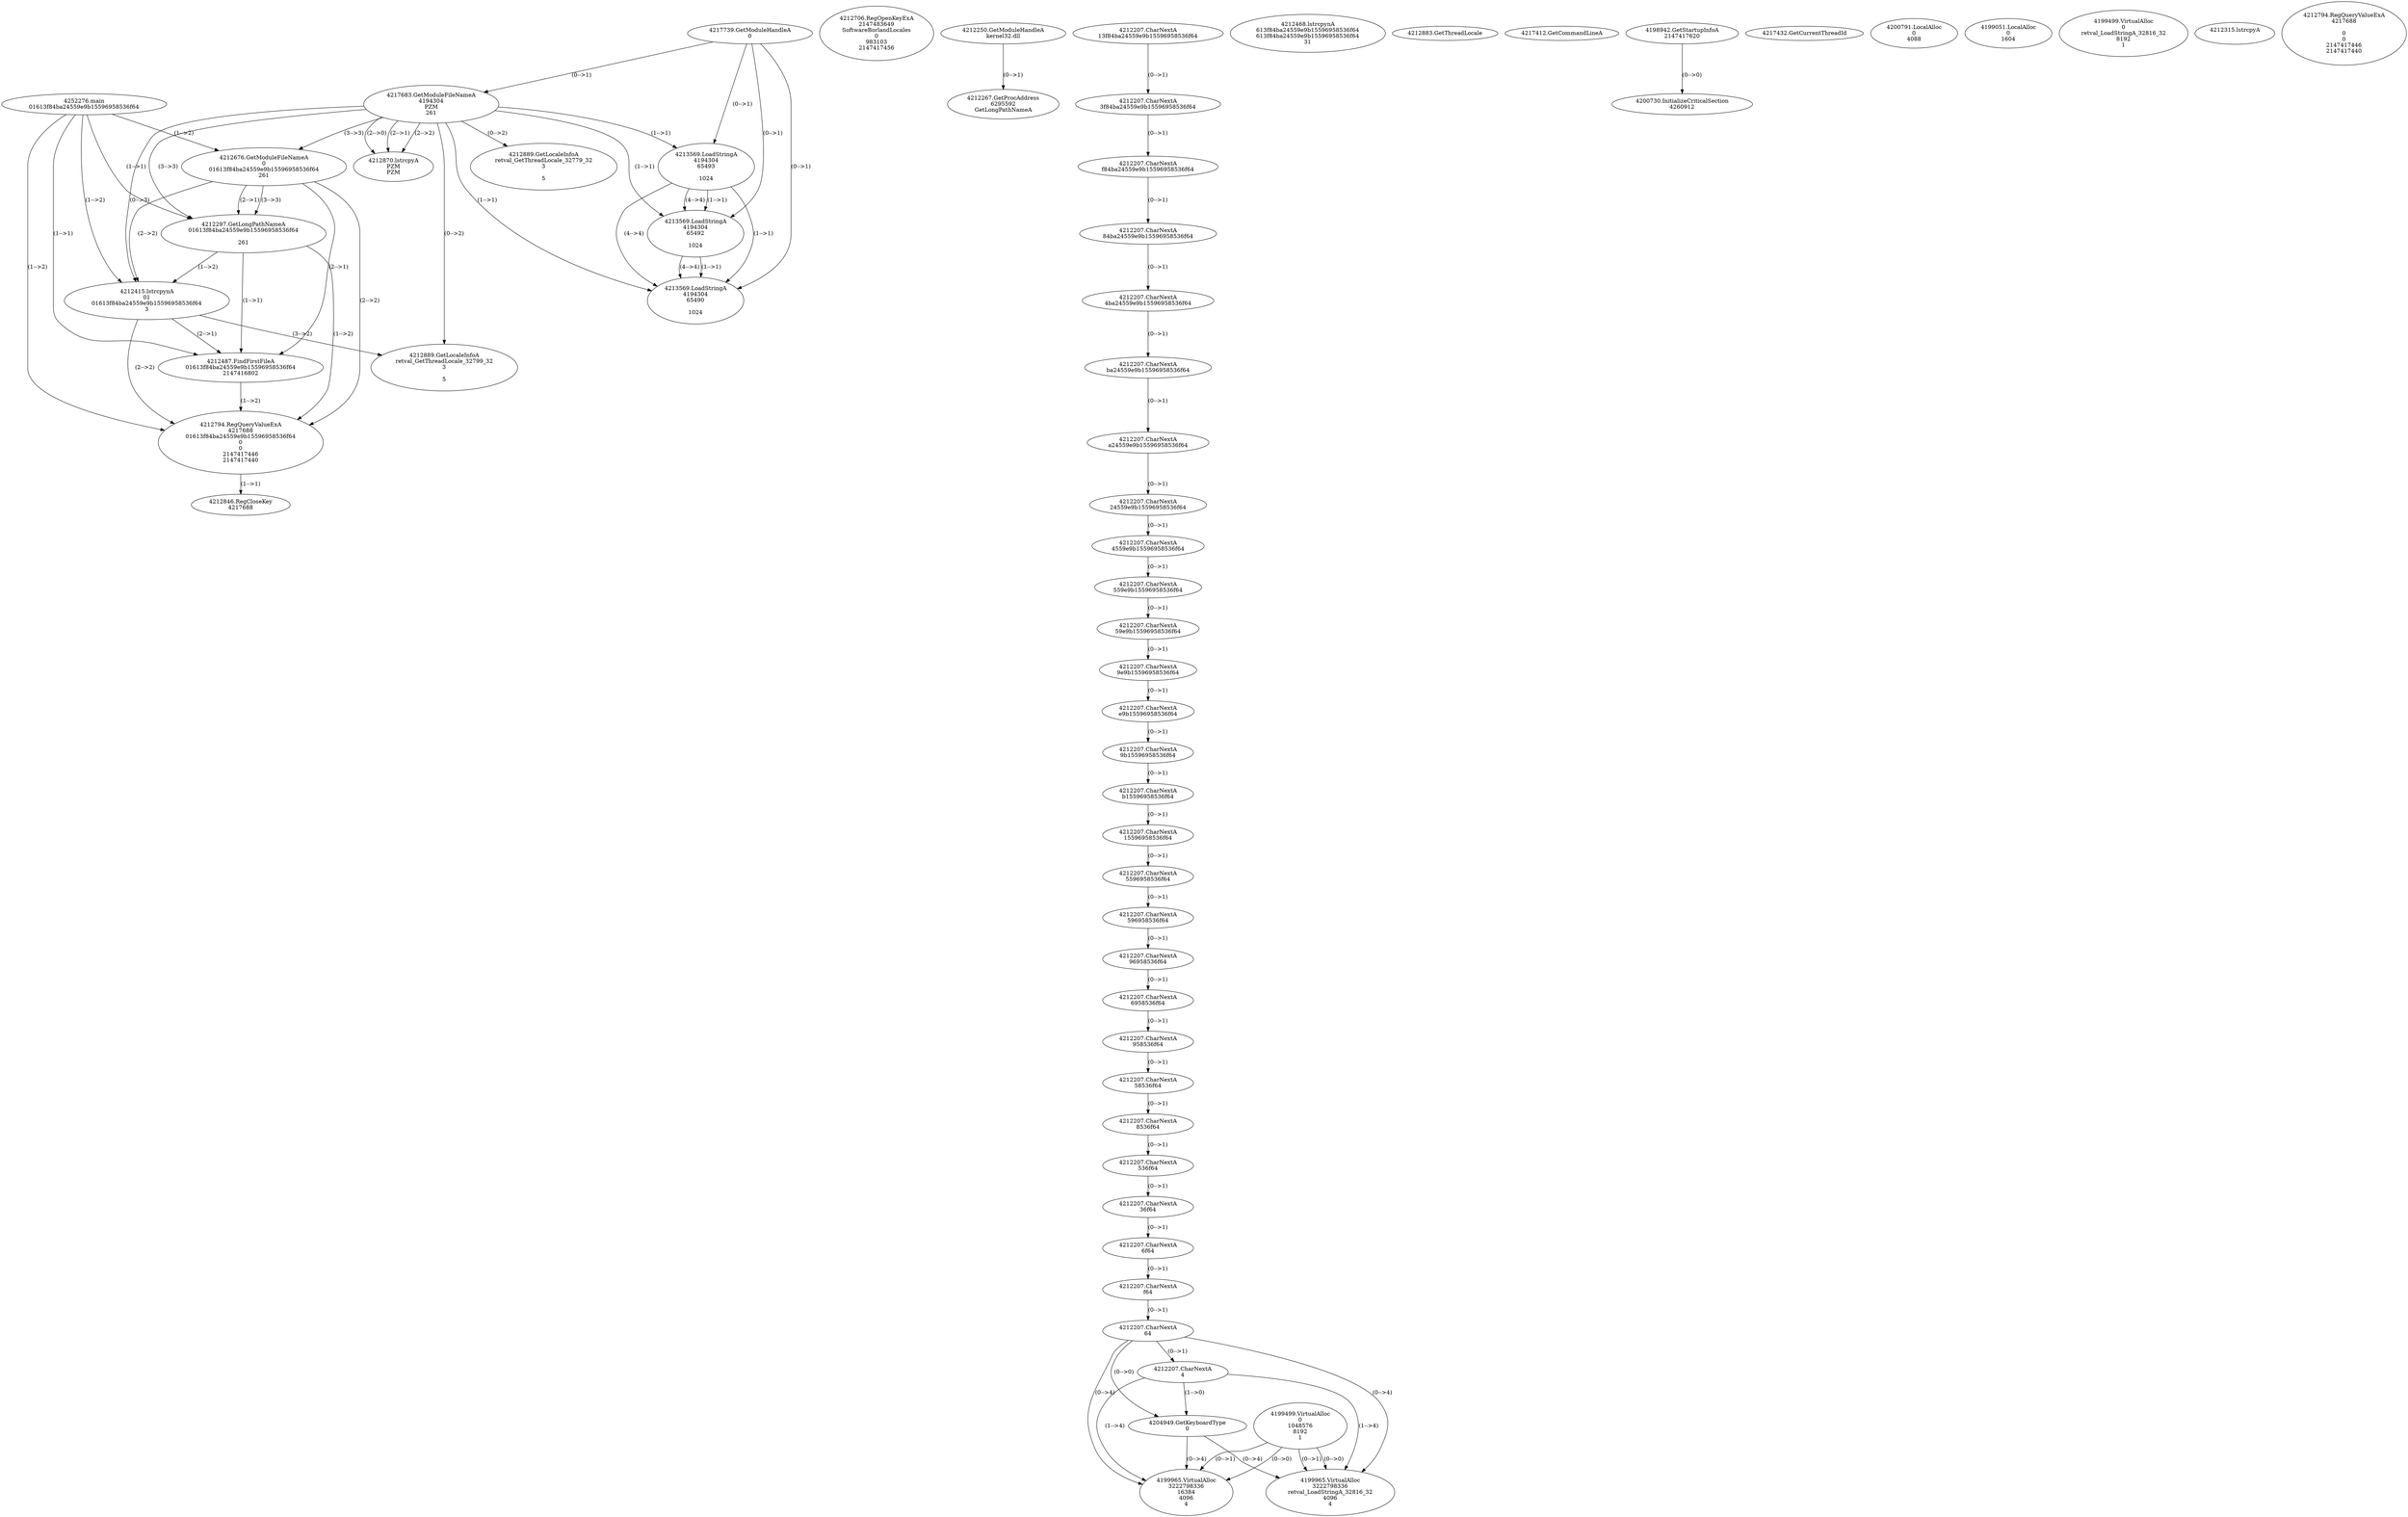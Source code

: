 // Global SCDG with merge call
digraph {
	0 [label="4252276.main
01613f84ba24559e9b15596958536f64"]
	1 [label="4217739.GetModuleHandleA
0"]
	2 [label="4217683.GetModuleFileNameA
4194304
PZM
261"]
	1 -> 2 [label="(0-->1)"]
	3 [label="4212676.GetModuleFileNameA
0
01613f84ba24559e9b15596958536f64
261"]
	0 -> 3 [label="(1-->2)"]
	2 -> 3 [label="(3-->3)"]
	4 [label="4212706.RegOpenKeyExA
2147483649
Software\Borland\Locales
0
983103
2147417456"]
	5 [label="4212250.GetModuleHandleA
kernel32.dll"]
	6 [label="4212267.GetProcAddress
6295592
GetLongPathNameA"]
	5 -> 6 [label="(0-->1)"]
	7 [label="4212297.GetLongPathNameA
01613f84ba24559e9b15596958536f64

261"]
	0 -> 7 [label="(1-->1)"]
	3 -> 7 [label="(2-->1)"]
	2 -> 7 [label="(3-->3)"]
	3 -> 7 [label="(3-->3)"]
	8 [label="4212415.lstrcpynA
01
01613f84ba24559e9b15596958536f64
3"]
	0 -> 8 [label="(1-->2)"]
	3 -> 8 [label="(2-->2)"]
	7 -> 8 [label="(1-->2)"]
	2 -> 8 [label="(0-->3)"]
	9 [label="4212207.CharNextA
13f84ba24559e9b15596958536f64"]
	10 [label="4212207.CharNextA
3f84ba24559e9b15596958536f64"]
	9 -> 10 [label="(0-->1)"]
	11 [label="4212207.CharNextA
f84ba24559e9b15596958536f64"]
	10 -> 11 [label="(0-->1)"]
	12 [label="4212207.CharNextA
84ba24559e9b15596958536f64"]
	11 -> 12 [label="(0-->1)"]
	13 [label="4212207.CharNextA
4ba24559e9b15596958536f64"]
	12 -> 13 [label="(0-->1)"]
	14 [label="4212207.CharNextA
ba24559e9b15596958536f64"]
	13 -> 14 [label="(0-->1)"]
	15 [label="4212207.CharNextA
a24559e9b15596958536f64"]
	14 -> 15 [label="(0-->1)"]
	16 [label="4212207.CharNextA
24559e9b15596958536f64"]
	15 -> 16 [label="(0-->1)"]
	17 [label="4212207.CharNextA
4559e9b15596958536f64"]
	16 -> 17 [label="(0-->1)"]
	18 [label="4212207.CharNextA
559e9b15596958536f64"]
	17 -> 18 [label="(0-->1)"]
	19 [label="4212207.CharNextA
59e9b15596958536f64"]
	18 -> 19 [label="(0-->1)"]
	20 [label="4212207.CharNextA
9e9b15596958536f64"]
	19 -> 20 [label="(0-->1)"]
	21 [label="4212207.CharNextA
e9b15596958536f64"]
	20 -> 21 [label="(0-->1)"]
	22 [label="4212207.CharNextA
9b15596958536f64"]
	21 -> 22 [label="(0-->1)"]
	23 [label="4212207.CharNextA
b15596958536f64"]
	22 -> 23 [label="(0-->1)"]
	24 [label="4212207.CharNextA
15596958536f64"]
	23 -> 24 [label="(0-->1)"]
	25 [label="4212207.CharNextA
5596958536f64"]
	24 -> 25 [label="(0-->1)"]
	26 [label="4212207.CharNextA
596958536f64"]
	25 -> 26 [label="(0-->1)"]
	27 [label="4212207.CharNextA
96958536f64"]
	26 -> 27 [label="(0-->1)"]
	28 [label="4212207.CharNextA
6958536f64"]
	27 -> 28 [label="(0-->1)"]
	29 [label="4212207.CharNextA
958536f64"]
	28 -> 29 [label="(0-->1)"]
	30 [label="4212207.CharNextA
58536f64"]
	29 -> 30 [label="(0-->1)"]
	31 [label="4212207.CharNextA
8536f64"]
	30 -> 31 [label="(0-->1)"]
	32 [label="4212207.CharNextA
536f64"]
	31 -> 32 [label="(0-->1)"]
	33 [label="4212207.CharNextA
36f64"]
	32 -> 33 [label="(0-->1)"]
	34 [label="4212207.CharNextA
6f64"]
	33 -> 34 [label="(0-->1)"]
	35 [label="4212207.CharNextA
f64"]
	34 -> 35 [label="(0-->1)"]
	36 [label="4212207.CharNextA
64"]
	35 -> 36 [label="(0-->1)"]
	37 [label="4212207.CharNextA
4"]
	36 -> 37 [label="(0-->1)"]
	38 [label="4212468.lstrcpynA
613f84ba24559e9b15596958536f64
613f84ba24559e9b15596958536f64
31"]
	39 [label="4212487.FindFirstFileA
01613f84ba24559e9b15596958536f64
2147416802"]
	0 -> 39 [label="(1-->1)"]
	3 -> 39 [label="(2-->1)"]
	7 -> 39 [label="(1-->1)"]
	8 -> 39 [label="(2-->1)"]
	40 [label="4212794.RegQueryValueExA
4217688
01613f84ba24559e9b15596958536f64
0
0
2147417446
2147417440"]
	0 -> 40 [label="(1-->2)"]
	3 -> 40 [label="(2-->2)"]
	7 -> 40 [label="(1-->2)"]
	8 -> 40 [label="(2-->2)"]
	39 -> 40 [label="(1-->2)"]
	41 [label="4212846.RegCloseKey
4217688"]
	40 -> 41 [label="(1-->1)"]
	42 [label="4212870.lstrcpyA
PZM
PZM"]
	2 -> 42 [label="(2-->1)"]
	2 -> 42 [label="(2-->2)"]
	2 -> 42 [label="(2-->0)"]
	43 [label="4212883.GetThreadLocale
"]
	44 [label="4212889.GetLocaleInfoA
retval_GetThreadLocale_32799_32
3

5"]
	2 -> 44 [label="(0-->2)"]
	8 -> 44 [label="(3-->2)"]
	45 [label="4204949.GetKeyboardType
0"]
	36 -> 45 [label="(0-->0)"]
	37 -> 45 [label="(1-->0)"]
	46 [label="4217412.GetCommandLineA
"]
	47 [label="4198942.GetStartupInfoA
2147417620"]
	48 [label="4217432.GetCurrentThreadId
"]
	49 [label="4213569.LoadStringA
4194304
65493

1024"]
	1 -> 49 [label="(0-->1)"]
	2 -> 49 [label="(1-->1)"]
	50 [label="4213569.LoadStringA
4194304
65492

1024"]
	1 -> 50 [label="(0-->1)"]
	2 -> 50 [label="(1-->1)"]
	49 -> 50 [label="(1-->1)"]
	49 -> 50 [label="(4-->4)"]
	51 [label="4213569.LoadStringA
4194304
65490

1024"]
	1 -> 51 [label="(0-->1)"]
	2 -> 51 [label="(1-->1)"]
	49 -> 51 [label="(1-->1)"]
	50 -> 51 [label="(1-->1)"]
	49 -> 51 [label="(4-->4)"]
	50 -> 51 [label="(4-->4)"]
	52 [label="4200730.InitializeCriticalSection
4260912"]
	47 -> 52 [label="(0-->0)"]
	53 [label="4200791.LocalAlloc
0
4088"]
	54 [label="4199499.VirtualAlloc
0
1048576
8192
1"]
	55 [label="4199051.LocalAlloc
0
1604"]
	56 [label="4199965.VirtualAlloc
3222798336
16384
4096
4"]
	54 -> 56 [label="(0-->1)"]
	36 -> 56 [label="(0-->4)"]
	37 -> 56 [label="(1-->4)"]
	45 -> 56 [label="(0-->4)"]
	54 -> 56 [label="(0-->0)"]
	57 [label="4199965.VirtualAlloc
3222798336
retval_LoadStringA_32816_32
4096
4"]
	54 -> 57 [label="(0-->1)"]
	36 -> 57 [label="(0-->4)"]
	37 -> 57 [label="(1-->4)"]
	45 -> 57 [label="(0-->4)"]
	54 -> 57 [label="(0-->0)"]
	58 [label="4199499.VirtualAlloc
0
retval_LoadStringA_32816_32
8192
1"]
	59 [label="4212315.lstrcpyA

"]
	60 [label="4212794.RegQueryValueExA
4217688

0
0
2147417446
2147417440"]
	61 [label="4212889.GetLocaleInfoA
retval_GetThreadLocale_32779_32
3

5"]
	2 -> 61 [label="(0-->2)"]
}

